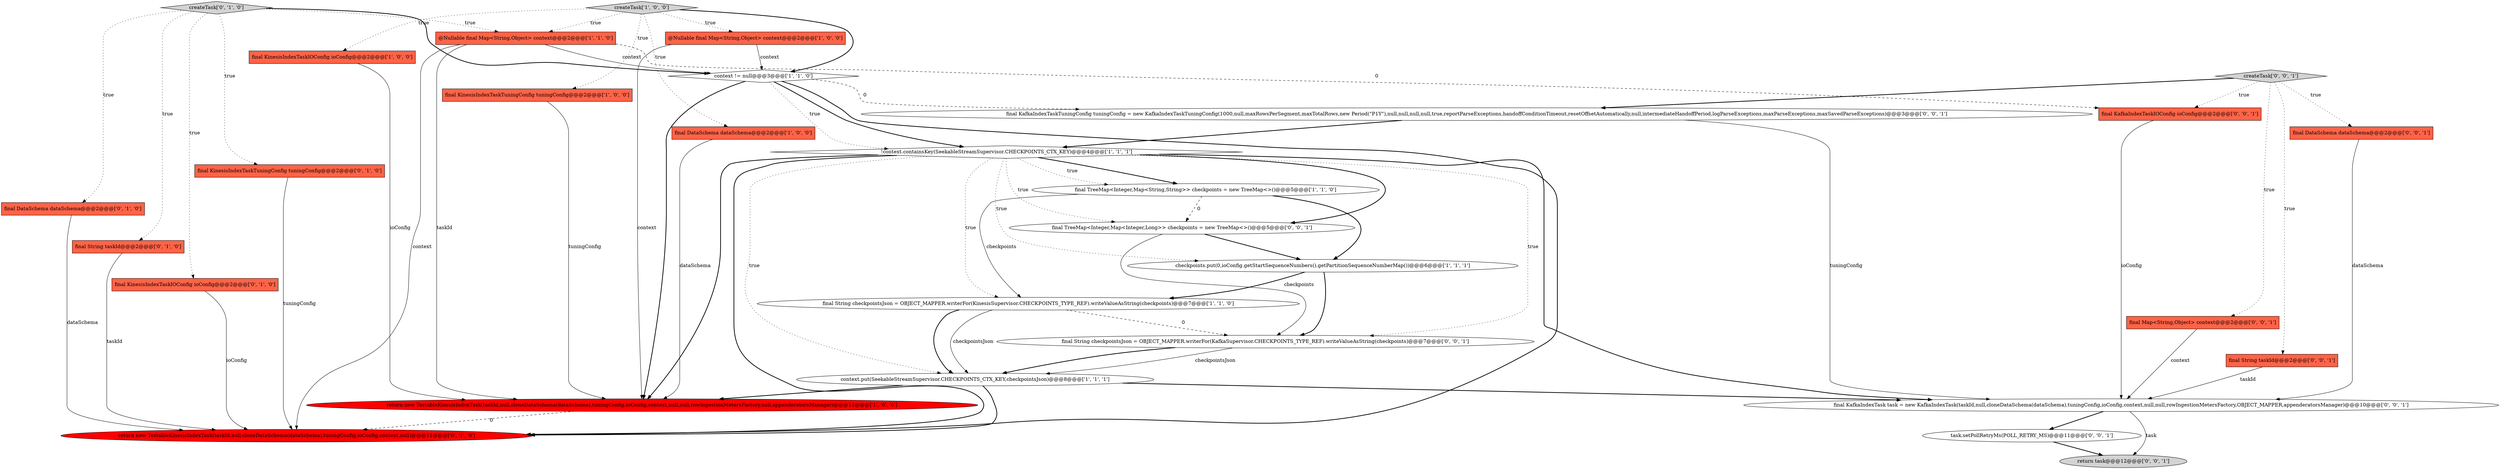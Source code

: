 digraph {
4 [style = filled, label = "final KinesisIndexTaskIOConfig ioConfig@@@2@@@['1', '0', '0']", fillcolor = tomato, shape = box image = "AAA0AAABBB1BBB"];
12 [style = filled, label = "@Nullable final Map<String,Object> context@@@2@@@['1', '1', '0']", fillcolor = tomato, shape = box image = "AAA0AAABBB1BBB"];
20 [style = filled, label = "final String checkpointsJson = OBJECT_MAPPER.writerFor(KafkaSupervisor.CHECKPOINTS_TYPE_REF).writeValueAsString(checkpoints)@@@7@@@['0', '0', '1']", fillcolor = white, shape = ellipse image = "AAA0AAABBB3BBB"];
6 [style = filled, label = "context != null@@@3@@@['1', '1', '0']", fillcolor = white, shape = diamond image = "AAA0AAABBB1BBB"];
29 [style = filled, label = "final KafkaIndexTaskIOConfig ioConfig@@@2@@@['0', '0', '1']", fillcolor = tomato, shape = box image = "AAA0AAABBB3BBB"];
8 [style = filled, label = "final KinesisIndexTaskTuningConfig tuningConfig@@@2@@@['1', '0', '0']", fillcolor = tomato, shape = box image = "AAA0AAABBB1BBB"];
23 [style = filled, label = "createTask['0', '0', '1']", fillcolor = lightgray, shape = diamond image = "AAA0AAABBB3BBB"];
19 [style = filled, label = "final TreeMap<Integer,Map<Integer,Long>> checkpoints = new TreeMap<>()@@@5@@@['0', '0', '1']", fillcolor = white, shape = ellipse image = "AAA0AAABBB3BBB"];
26 [style = filled, label = "task.setPollRetryMs(POLL_RETRY_MS)@@@11@@@['0', '0', '1']", fillcolor = white, shape = ellipse image = "AAA0AAABBB3BBB"];
28 [style = filled, label = "final KafkaIndexTaskTuningConfig tuningConfig = new KafkaIndexTaskTuningConfig(1000,null,maxRowsPerSegment,maxTotalRows,new Period(\"P1Y\"),null,null,null,null,true,reportParseExceptions,handoffConditionTimeout,resetOffsetAutomatically,null,intermediateHandoffPeriod,logParseExceptions,maxParseExceptions,maxSavedParseExceptions)@@@3@@@['0', '0', '1']", fillcolor = white, shape = ellipse image = "AAA0AAABBB3BBB"];
17 [style = filled, label = "return new TestableKinesisIndexTask(taskId,null,cloneDataSchema(dataSchema),tuningConfig,ioConfig,context,null)@@@11@@@['0', '1', '0']", fillcolor = red, shape = ellipse image = "AAA1AAABBB2BBB"];
18 [style = filled, label = "final KinesisIndexTaskTuningConfig tuningConfig@@@2@@@['0', '1', '0']", fillcolor = tomato, shape = box image = "AAA0AAABBB2BBB"];
3 [style = filled, label = "createTask['1', '0', '0']", fillcolor = lightgray, shape = diamond image = "AAA0AAABBB1BBB"];
5 [style = filled, label = "context.put(SeekableStreamSupervisor.CHECKPOINTS_CTX_KEY,checkpointsJson)@@@8@@@['1', '1', '1']", fillcolor = white, shape = ellipse image = "AAA0AAABBB1BBB"];
21 [style = filled, label = "final KafkaIndexTask task = new KafkaIndexTask(taskId,null,cloneDataSchema(dataSchema),tuningConfig,ioConfig,context,null,null,rowIngestionMetersFactory,OBJECT_MAPPER,appenderatorsManager)@@@10@@@['0', '0', '1']", fillcolor = white, shape = ellipse image = "AAA0AAABBB3BBB"];
7 [style = filled, label = "final DataSchema dataSchema@@@2@@@['1', '0', '0']", fillcolor = tomato, shape = box image = "AAA0AAABBB1BBB"];
27 [style = filled, label = "return task@@@12@@@['0', '0', '1']", fillcolor = lightgray, shape = ellipse image = "AAA0AAABBB3BBB"];
24 [style = filled, label = "final Map<String,Object> context@@@2@@@['0', '0', '1']", fillcolor = tomato, shape = box image = "AAA0AAABBB3BBB"];
16 [style = filled, label = "final DataSchema dataSchema@@@2@@@['0', '1', '0']", fillcolor = tomato, shape = box image = "AAA0AAABBB2BBB"];
1 [style = filled, label = "final String checkpointsJson = OBJECT_MAPPER.writerFor(KinesisSupervisor.CHECKPOINTS_TYPE_REF).writeValueAsString(checkpoints)@@@7@@@['1', '1', '0']", fillcolor = white, shape = ellipse image = "AAA0AAABBB1BBB"];
25 [style = filled, label = "final String taskId@@@2@@@['0', '0', '1']", fillcolor = tomato, shape = box image = "AAA0AAABBB3BBB"];
15 [style = filled, label = "final String taskId@@@2@@@['0', '1', '0']", fillcolor = tomato, shape = box image = "AAA0AAABBB2BBB"];
11 [style = filled, label = "final TreeMap<Integer,Map<String,String>> checkpoints = new TreeMap<>()@@@5@@@['1', '1', '0']", fillcolor = white, shape = ellipse image = "AAA0AAABBB1BBB"];
14 [style = filled, label = "final KinesisIndexTaskIOConfig ioConfig@@@2@@@['0', '1', '0']", fillcolor = tomato, shape = box image = "AAA0AAABBB2BBB"];
22 [style = filled, label = "final DataSchema dataSchema@@@2@@@['0', '0', '1']", fillcolor = tomato, shape = box image = "AAA0AAABBB3BBB"];
13 [style = filled, label = "createTask['0', '1', '0']", fillcolor = lightgray, shape = diamond image = "AAA0AAABBB2BBB"];
10 [style = filled, label = "@Nullable final Map<String,Object> context@@@2@@@['1', '0', '0']", fillcolor = tomato, shape = box image = "AAA0AAABBB1BBB"];
0 [style = filled, label = "checkpoints.put(0,ioConfig.getStartSequenceNumbers().getPartitionSequenceNumberMap())@@@6@@@['1', '1', '1']", fillcolor = white, shape = ellipse image = "AAA0AAABBB1BBB"];
9 [style = filled, label = "!context.containsKey(SeekableStreamSupervisor.CHECKPOINTS_CTX_KEY)@@@4@@@['1', '1', '1']", fillcolor = white, shape = diamond image = "AAA0AAABBB1BBB"];
2 [style = filled, label = "return new TestableKinesisIndexTask(taskId,null,cloneDataSchema(dataSchema),tuningConfig,ioConfig,context,null,null,rowIngestionMetersFactory,null,appenderatorsManager)@@@11@@@['1', '0', '0']", fillcolor = red, shape = ellipse image = "AAA1AAABBB1BBB"];
1->5 [style = bold, label=""];
20->5 [style = solid, label="checkpointsJson"];
6->17 [style = bold, label=""];
4->2 [style = solid, label="ioConfig"];
24->21 [style = solid, label="context"];
13->16 [style = dotted, label="true"];
13->18 [style = dotted, label="true"];
3->7 [style = dotted, label="true"];
28->21 [style = solid, label="tuningConfig"];
9->0 [style = dotted, label="true"];
9->11 [style = bold, label=""];
16->17 [style = solid, label="dataSchema"];
13->12 [style = dotted, label="true"];
23->22 [style = dotted, label="true"];
9->2 [style = bold, label=""];
9->11 [style = dotted, label="true"];
3->10 [style = dotted, label="true"];
8->2 [style = solid, label="tuningConfig"];
3->4 [style = dotted, label="true"];
28->9 [style = bold, label=""];
7->2 [style = solid, label="dataSchema"];
3->6 [style = bold, label=""];
9->17 [style = bold, label=""];
19->20 [style = solid, label="checkpoints"];
10->6 [style = solid, label="context"];
5->17 [style = bold, label=""];
2->17 [style = dashed, label="0"];
21->27 [style = solid, label="task"];
19->0 [style = bold, label=""];
20->5 [style = bold, label=""];
6->2 [style = bold, label=""];
1->20 [style = dashed, label="0"];
23->28 [style = bold, label=""];
5->21 [style = bold, label=""];
25->21 [style = solid, label="taskId"];
21->26 [style = bold, label=""];
5->2 [style = bold, label=""];
26->27 [style = bold, label=""];
9->19 [style = dotted, label="true"];
11->0 [style = bold, label=""];
6->28 [style = dashed, label="0"];
6->9 [style = dotted, label="true"];
18->17 [style = solid, label="tuningConfig"];
11->19 [style = dashed, label="0"];
29->21 [style = solid, label="ioConfig"];
3->12 [style = dotted, label="true"];
0->1 [style = bold, label=""];
10->2 [style = solid, label="context"];
12->17 [style = solid, label="context"];
9->20 [style = dotted, label="true"];
9->1 [style = dotted, label="true"];
12->2 [style = solid, label="taskId"];
9->21 [style = bold, label=""];
12->29 [style = dashed, label="0"];
14->17 [style = solid, label="ioConfig"];
9->19 [style = bold, label=""];
0->20 [style = bold, label=""];
13->15 [style = dotted, label="true"];
12->6 [style = solid, label="context"];
22->21 [style = solid, label="dataSchema"];
13->6 [style = bold, label=""];
23->29 [style = dotted, label="true"];
6->9 [style = bold, label=""];
3->8 [style = dotted, label="true"];
13->14 [style = dotted, label="true"];
15->17 [style = solid, label="taskId"];
23->25 [style = dotted, label="true"];
23->24 [style = dotted, label="true"];
11->1 [style = solid, label="checkpoints"];
1->5 [style = solid, label="checkpointsJson"];
9->5 [style = dotted, label="true"];
}
